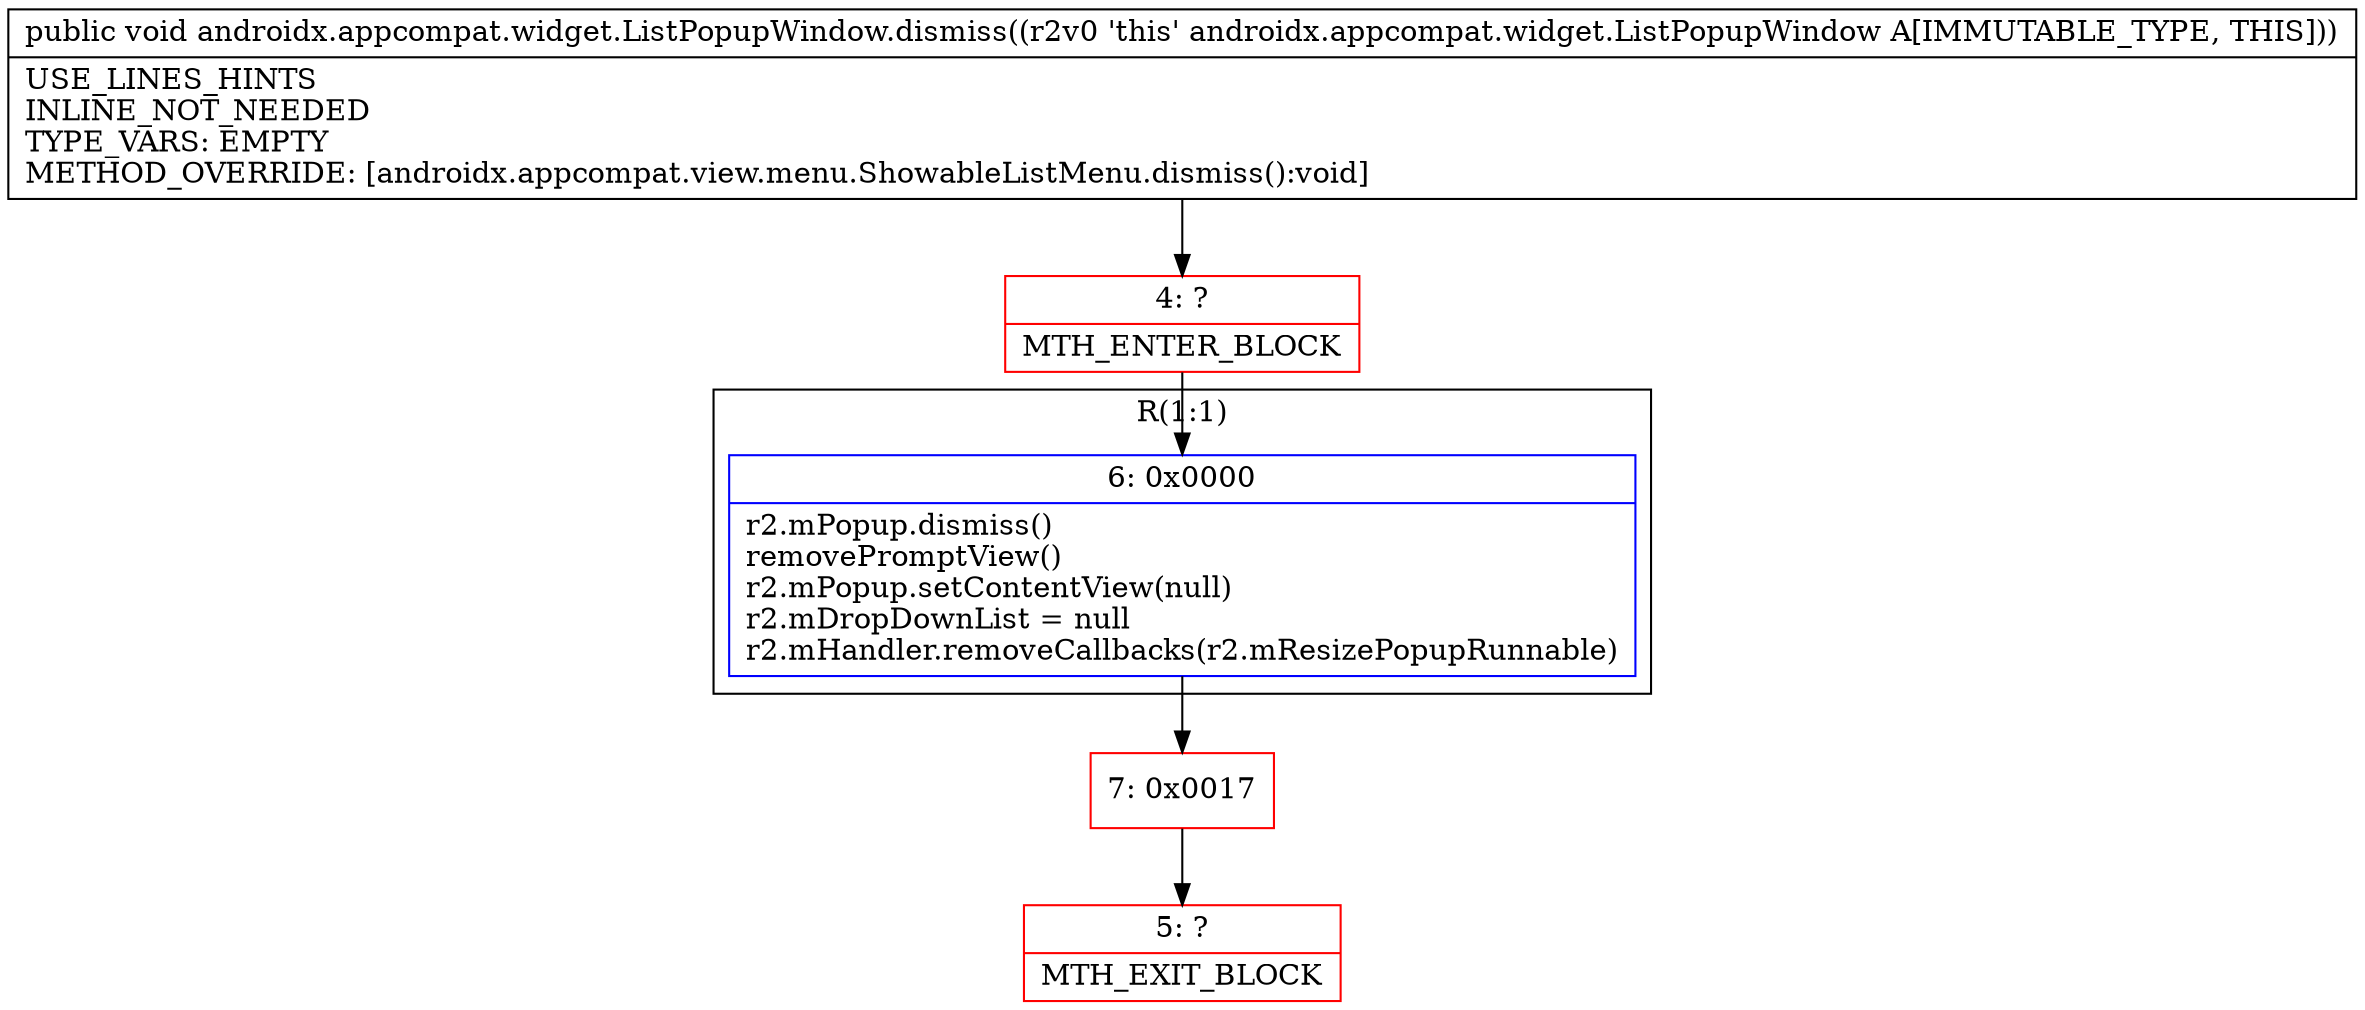 digraph "CFG forandroidx.appcompat.widget.ListPopupWindow.dismiss()V" {
subgraph cluster_Region_784982311 {
label = "R(1:1)";
node [shape=record,color=blue];
Node_6 [shape=record,label="{6\:\ 0x0000|r2.mPopup.dismiss()\lremovePromptView()\lr2.mPopup.setContentView(null)\lr2.mDropDownList = null\lr2.mHandler.removeCallbacks(r2.mResizePopupRunnable)\l}"];
}
Node_4 [shape=record,color=red,label="{4\:\ ?|MTH_ENTER_BLOCK\l}"];
Node_7 [shape=record,color=red,label="{7\:\ 0x0017}"];
Node_5 [shape=record,color=red,label="{5\:\ ?|MTH_EXIT_BLOCK\l}"];
MethodNode[shape=record,label="{public void androidx.appcompat.widget.ListPopupWindow.dismiss((r2v0 'this' androidx.appcompat.widget.ListPopupWindow A[IMMUTABLE_TYPE, THIS]))  | USE_LINES_HINTS\lINLINE_NOT_NEEDED\lTYPE_VARS: EMPTY\lMETHOD_OVERRIDE: [androidx.appcompat.view.menu.ShowableListMenu.dismiss():void]\l}"];
MethodNode -> Node_4;Node_6 -> Node_7;
Node_4 -> Node_6;
Node_7 -> Node_5;
}

